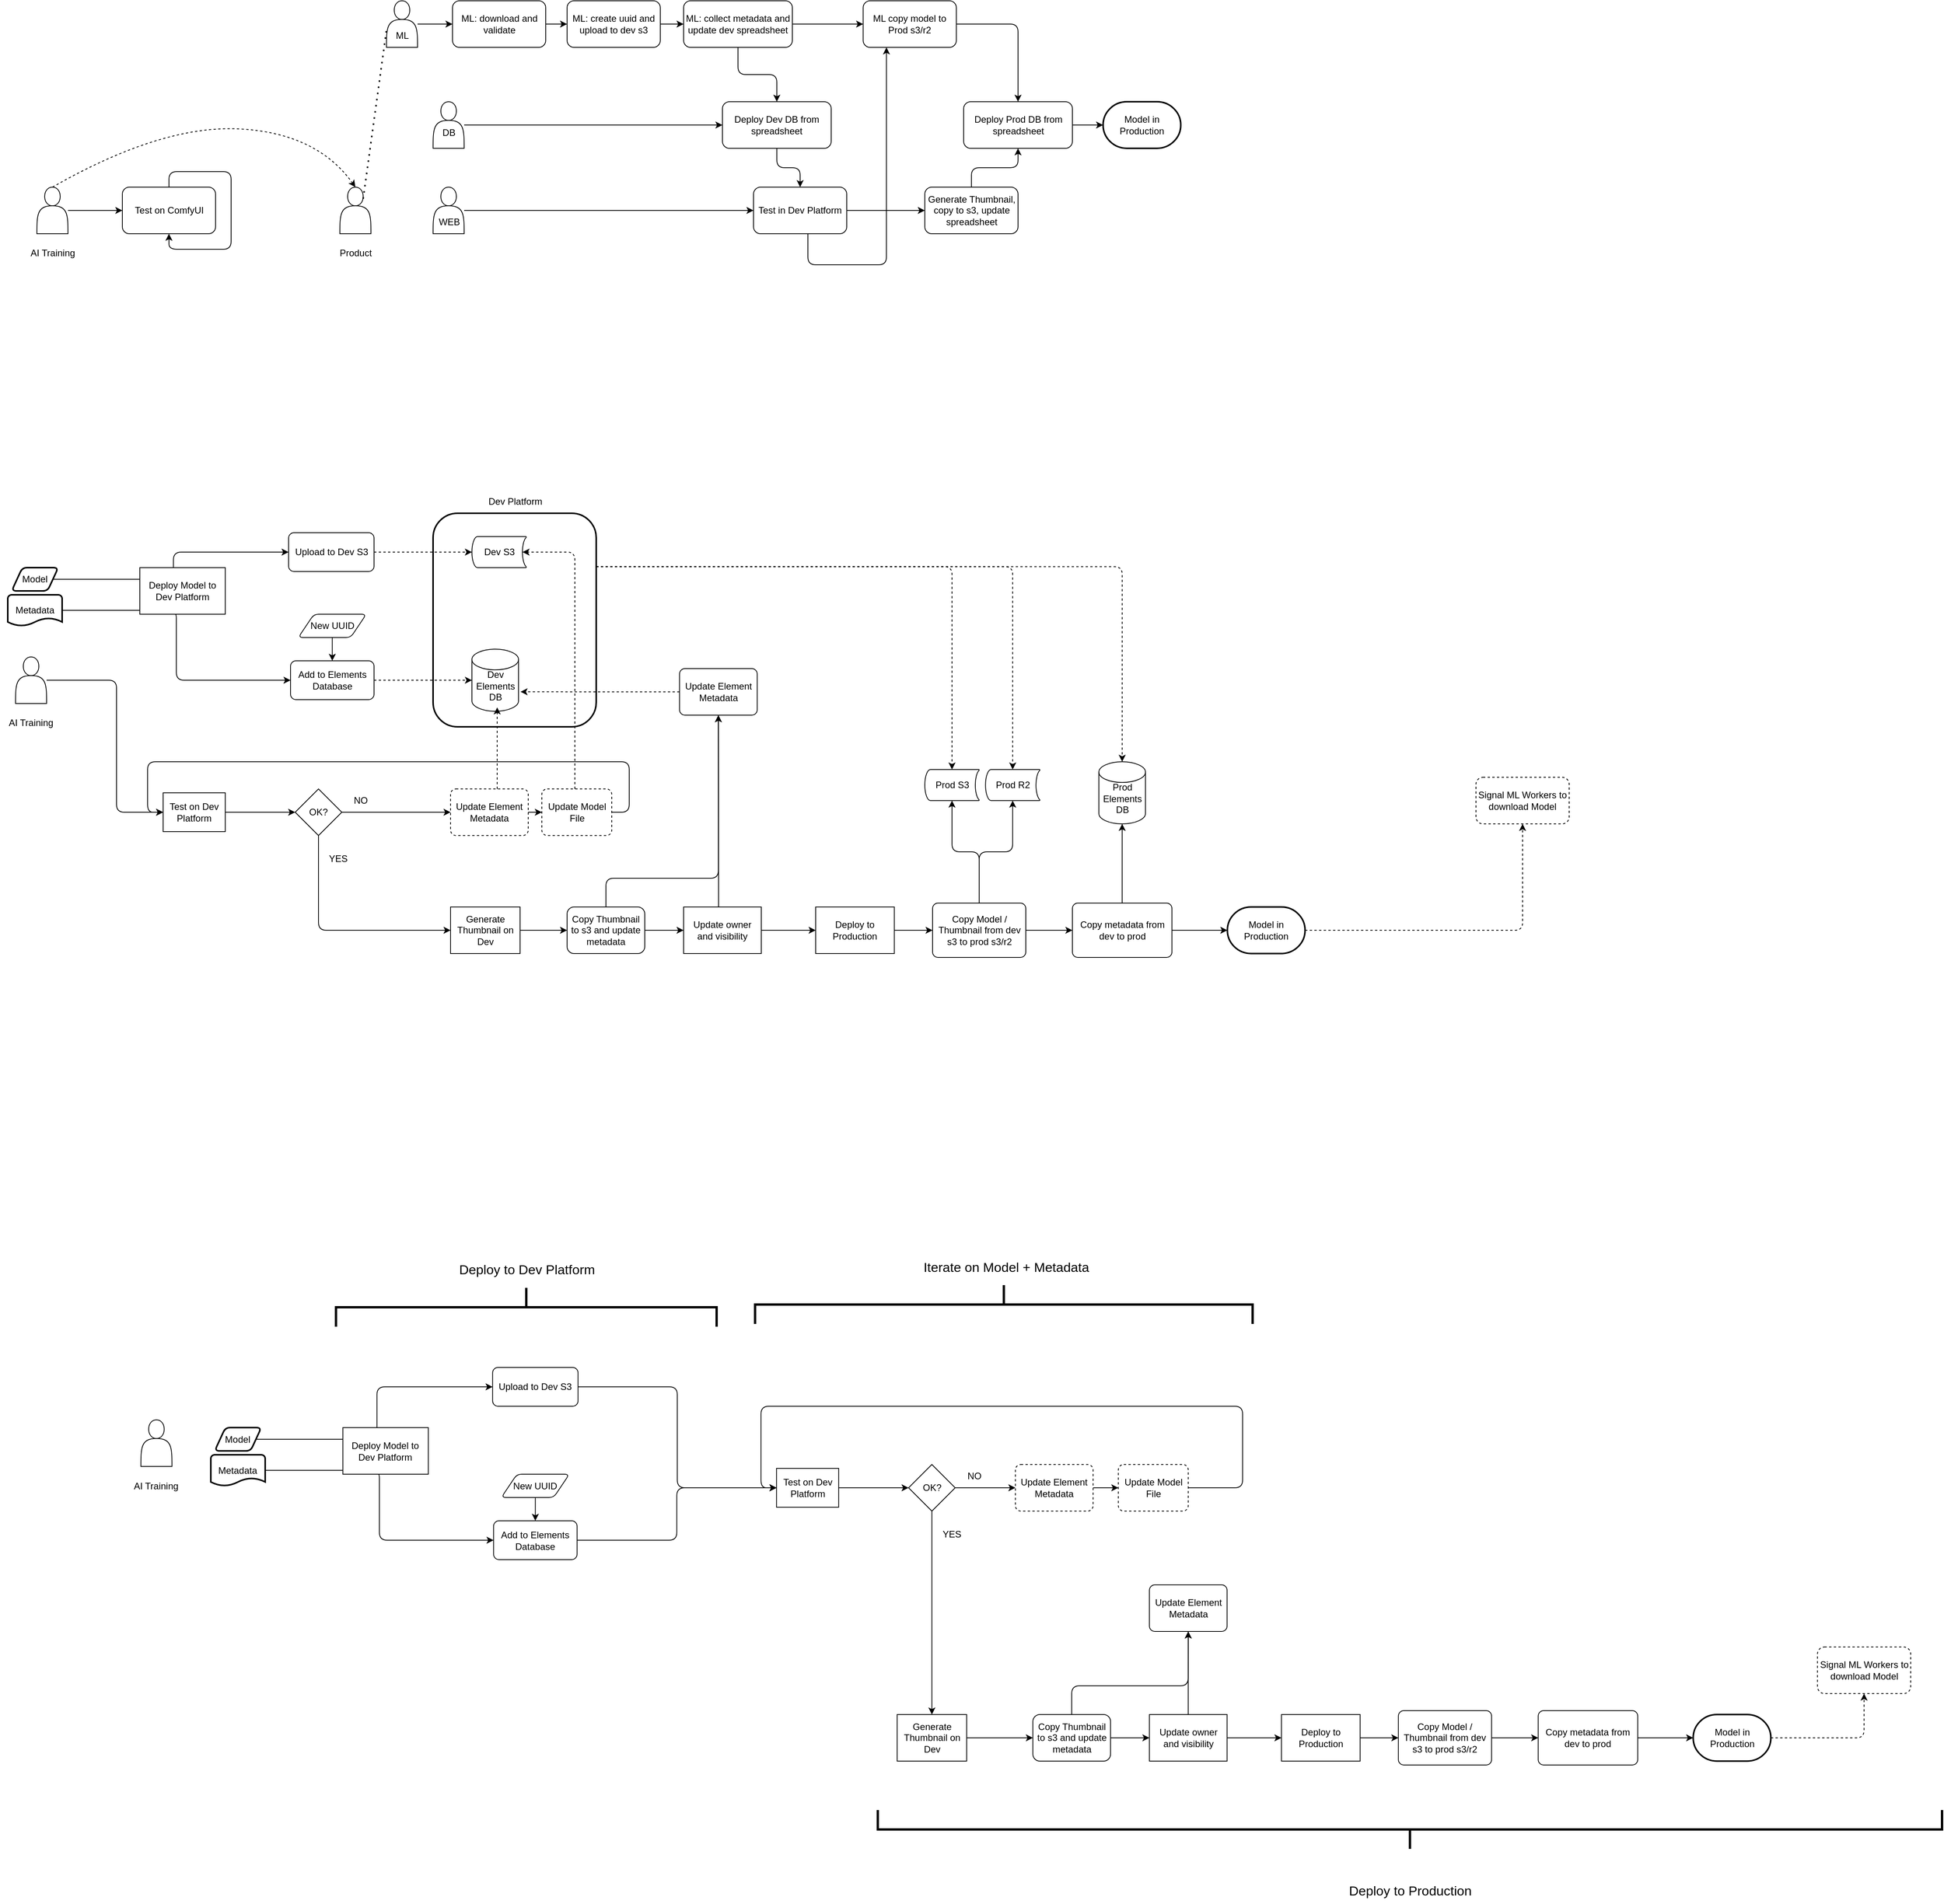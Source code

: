 <mxfile version="21.6.6" type="github">
  <diagram name="Page-1" id="fCquEHRTi7rFjkFJdamn">
    <mxGraphModel dx="2593" dy="1398" grid="1" gridSize="10" guides="1" tooltips="1" connect="1" arrows="1" fold="1" page="1" pageScale="1" pageWidth="3300" pageHeight="4681" math="0" shadow="0">
      <root>
        <mxCell id="0" />
        <mxCell id="1" parent="0" />
        <mxCell id="tbLJHxu7H_uGALW-EGp5-21" style="edgeStyle=orthogonalEdgeStyle;rounded=1;orthogonalLoop=1;jettySize=auto;html=1;entryX=0;entryY=0.5;entryDx=0;entryDy=0;" edge="1" parent="1" source="tbLJHxu7H_uGALW-EGp5-1" target="tbLJHxu7H_uGALW-EGp5-2">
          <mxGeometry relative="1" as="geometry" />
        </mxCell>
        <mxCell id="tbLJHxu7H_uGALW-EGp5-1" value="" style="shape=actor;whiteSpace=wrap;html=1;rounded=1;" vertex="1" parent="1">
          <mxGeometry x="347.5" y="420" width="40" height="60" as="geometry" />
        </mxCell>
        <mxCell id="tbLJHxu7H_uGALW-EGp5-2" value="Test on ComfyUI" style="rounded=1;whiteSpace=wrap;html=1;" vertex="1" parent="1">
          <mxGeometry x="457.5" y="420" width="120" height="60" as="geometry" />
        </mxCell>
        <mxCell id="tbLJHxu7H_uGALW-EGp5-45" style="edgeStyle=orthogonalEdgeStyle;rounded=1;orthogonalLoop=1;jettySize=auto;html=1;" edge="1" parent="1" source="tbLJHxu7H_uGALW-EGp5-4" target="tbLJHxu7H_uGALW-EGp5-5">
          <mxGeometry relative="1" as="geometry" />
        </mxCell>
        <mxCell id="tbLJHxu7H_uGALW-EGp5-4" value="&lt;p style=&quot;line-height: 140%;&quot;&gt;&lt;br&gt;&lt;/p&gt;" style="shape=actor;whiteSpace=wrap;html=1;rounded=1;" vertex="1" parent="1">
          <mxGeometry x="797.5" y="180" width="40" height="60" as="geometry" />
        </mxCell>
        <mxCell id="tbLJHxu7H_uGALW-EGp5-40" style="edgeStyle=orthogonalEdgeStyle;rounded=1;orthogonalLoop=1;jettySize=auto;html=1;entryX=0;entryY=0.5;entryDx=0;entryDy=0;" edge="1" parent="1" source="tbLJHxu7H_uGALW-EGp5-5" target="tbLJHxu7H_uGALW-EGp5-9">
          <mxGeometry relative="1" as="geometry" />
        </mxCell>
        <mxCell id="tbLJHxu7H_uGALW-EGp5-5" value="ML: download and validate" style="rounded=1;whiteSpace=wrap;html=1;" vertex="1" parent="1">
          <mxGeometry x="882.5" y="180" width="120" height="60" as="geometry" />
        </mxCell>
        <mxCell id="tbLJHxu7H_uGALW-EGp5-207" style="edgeStyle=orthogonalEdgeStyle;rounded=1;orthogonalLoop=1;jettySize=auto;html=1;entryX=0;entryY=0.5;entryDx=0;entryDy=0;" edge="1" parent="1" source="tbLJHxu7H_uGALW-EGp5-7" target="tbLJHxu7H_uGALW-EGp5-206">
          <mxGeometry relative="1" as="geometry" />
        </mxCell>
        <mxCell id="tbLJHxu7H_uGALW-EGp5-208" style="edgeStyle=orthogonalEdgeStyle;rounded=1;orthogonalLoop=1;jettySize=auto;html=1;entryX=0.5;entryY=0;entryDx=0;entryDy=0;" edge="1" parent="1" source="tbLJHxu7H_uGALW-EGp5-7" target="tbLJHxu7H_uGALW-EGp5-200">
          <mxGeometry relative="1" as="geometry" />
        </mxCell>
        <mxCell id="tbLJHxu7H_uGALW-EGp5-7" value="ML: collect metadata and update dev spreadsheet" style="rounded=1;whiteSpace=wrap;html=1;" vertex="1" parent="1">
          <mxGeometry x="1180" y="180" width="140" height="60" as="geometry" />
        </mxCell>
        <mxCell id="tbLJHxu7H_uGALW-EGp5-46" style="edgeStyle=orthogonalEdgeStyle;rounded=1;orthogonalLoop=1;jettySize=auto;html=1;entryX=0;entryY=0.5;entryDx=0;entryDy=0;" edge="1" parent="1" source="tbLJHxu7H_uGALW-EGp5-8" target="tbLJHxu7H_uGALW-EGp5-10">
          <mxGeometry relative="1" as="geometry" />
        </mxCell>
        <mxCell id="tbLJHxu7H_uGALW-EGp5-8" value="" style="shape=actor;whiteSpace=wrap;html=1;rounded=1;" vertex="1" parent="1">
          <mxGeometry x="857.5" y="420" width="40" height="60" as="geometry" />
        </mxCell>
        <mxCell id="tbLJHxu7H_uGALW-EGp5-213" style="edgeStyle=orthogonalEdgeStyle;rounded=1;orthogonalLoop=1;jettySize=auto;html=1;entryX=0;entryY=0.5;entryDx=0;entryDy=0;" edge="1" parent="1" source="tbLJHxu7H_uGALW-EGp5-9" target="tbLJHxu7H_uGALW-EGp5-7">
          <mxGeometry relative="1" as="geometry" />
        </mxCell>
        <mxCell id="tbLJHxu7H_uGALW-EGp5-9" value="ML: create uuid and upload to dev s3" style="rounded=1;whiteSpace=wrap;html=1;" vertex="1" parent="1">
          <mxGeometry x="1030" y="180" width="120" height="60" as="geometry" />
        </mxCell>
        <mxCell id="tbLJHxu7H_uGALW-EGp5-204" style="edgeStyle=orthogonalEdgeStyle;rounded=1;orthogonalLoop=1;jettySize=auto;html=1;entryX=0;entryY=0.5;entryDx=0;entryDy=0;" edge="1" parent="1" source="tbLJHxu7H_uGALW-EGp5-10" target="tbLJHxu7H_uGALW-EGp5-203">
          <mxGeometry relative="1" as="geometry" />
        </mxCell>
        <mxCell id="tbLJHxu7H_uGALW-EGp5-211" style="edgeStyle=orthogonalEdgeStyle;rounded=1;orthogonalLoop=1;jettySize=auto;html=1;entryX=0.25;entryY=1;entryDx=0;entryDy=0;" edge="1" parent="1" source="tbLJHxu7H_uGALW-EGp5-10" target="tbLJHxu7H_uGALW-EGp5-206">
          <mxGeometry relative="1" as="geometry">
            <Array as="points">
              <mxPoint x="1340" y="520" />
              <mxPoint x="1441" y="520" />
            </Array>
          </mxGeometry>
        </mxCell>
        <mxCell id="tbLJHxu7H_uGALW-EGp5-10" value="Test in Dev Platform" style="rounded=1;whiteSpace=wrap;html=1;" vertex="1" parent="1">
          <mxGeometry x="1270" y="420" width="120" height="60" as="geometry" />
        </mxCell>
        <mxCell id="tbLJHxu7H_uGALW-EGp5-15" value="Dev S3" style="strokeWidth=1;html=1;shape=mxgraph.flowchart.stored_data;whiteSpace=wrap;rounded=1;" vertex="1" parent="1">
          <mxGeometry x="907.5" y="870" width="70" height="40" as="geometry" />
        </mxCell>
        <mxCell id="tbLJHxu7H_uGALW-EGp5-17" value="&lt;br&gt;Dev Elements DB" style="strokeWidth=1;html=1;shape=mxgraph.flowchart.database;whiteSpace=wrap;rounded=1;" vertex="1" parent="1">
          <mxGeometry x="907.5" y="1015" width="60" height="80" as="geometry" />
        </mxCell>
        <mxCell id="tbLJHxu7H_uGALW-EGp5-23" style="edgeStyle=orthogonalEdgeStyle;rounded=1;orthogonalLoop=1;jettySize=auto;html=1;entryX=0.5;entryY=1;entryDx=0;entryDy=0;" edge="1" parent="1" source="tbLJHxu7H_uGALW-EGp5-2" target="tbLJHxu7H_uGALW-EGp5-2">
          <mxGeometry relative="1" as="geometry" />
        </mxCell>
        <mxCell id="tbLJHxu7H_uGALW-EGp5-24" value="" style="shape=actor;whiteSpace=wrap;html=1;rounded=1;" vertex="1" parent="1">
          <mxGeometry x="737.5" y="420" width="40" height="60" as="geometry" />
        </mxCell>
        <mxCell id="tbLJHxu7H_uGALW-EGp5-25" value="" style="curved=1;endArrow=classic;html=1;rounded=1;exitX=0.5;exitY=0;exitDx=0;exitDy=0;entryX=0.5;entryY=0;entryDx=0;entryDy=0;dashed=1;" edge="1" parent="1" source="tbLJHxu7H_uGALW-EGp5-1" target="tbLJHxu7H_uGALW-EGp5-24">
          <mxGeometry width="50" height="50" relative="1" as="geometry">
            <mxPoint x="1137.5" y="500" as="sourcePoint" />
            <mxPoint x="1187.5" y="450" as="targetPoint" />
            <Array as="points">
              <mxPoint x="507.5" y="340" />
              <mxPoint x="707.5" y="350" />
            </Array>
          </mxGeometry>
        </mxCell>
        <mxCell id="tbLJHxu7H_uGALW-EGp5-26" value="AI Training" style="text;html=1;strokeColor=none;fillColor=none;align=center;verticalAlign=middle;whiteSpace=wrap;rounded=1;" vertex="1" parent="1">
          <mxGeometry x="327.5" y="490" width="80" height="30" as="geometry" />
        </mxCell>
        <mxCell id="tbLJHxu7H_uGALW-EGp5-27" value="Product" style="text;html=1;strokeColor=none;fillColor=none;align=center;verticalAlign=middle;whiteSpace=wrap;rounded=1;" vertex="1" parent="1">
          <mxGeometry x="717.5" y="490" width="80" height="30" as="geometry" />
        </mxCell>
        <mxCell id="tbLJHxu7H_uGALW-EGp5-31" value="" style="endArrow=none;dashed=1;html=1;dashPattern=1 3;strokeWidth=2;rounded=1;exitX=0.75;exitY=0.25;exitDx=0;exitDy=0;exitPerimeter=0;entryX=0.008;entryY=0.592;entryDx=0;entryDy=0;entryPerimeter=0;" edge="1" parent="1" source="tbLJHxu7H_uGALW-EGp5-24" target="tbLJHxu7H_uGALW-EGp5-4">
          <mxGeometry width="50" height="50" relative="1" as="geometry">
            <mxPoint x="1027.5" y="470" as="sourcePoint" />
            <mxPoint x="1077.5" y="420" as="targetPoint" />
          </mxGeometry>
        </mxCell>
        <mxCell id="tbLJHxu7H_uGALW-EGp5-34" value="ML" style="text;html=1;strokeColor=none;fillColor=none;align=center;verticalAlign=middle;whiteSpace=wrap;rounded=1;" vertex="1" parent="1">
          <mxGeometry x="777.5" y="210" width="80" height="30" as="geometry" />
        </mxCell>
        <mxCell id="tbLJHxu7H_uGALW-EGp5-52" value="Model in Production" style="strokeWidth=2;html=1;shape=mxgraph.flowchart.terminator;whiteSpace=wrap;rounded=1;" vertex="1" parent="1">
          <mxGeometry x="1720" y="310" width="100" height="60" as="geometry" />
        </mxCell>
        <mxCell id="tbLJHxu7H_uGALW-EGp5-80" style="edgeStyle=orthogonalEdgeStyle;rounded=1;orthogonalLoop=1;jettySize=auto;html=1;entryX=0;entryY=0.5;entryDx=0;entryDy=0;" edge="1" parent="1" source="tbLJHxu7H_uGALW-EGp5-54" target="tbLJHxu7H_uGALW-EGp5-79">
          <mxGeometry relative="1" as="geometry">
            <Array as="points">
              <mxPoint x="450" y="1055" />
              <mxPoint x="450" y="1225" />
            </Array>
          </mxGeometry>
        </mxCell>
        <mxCell id="tbLJHxu7H_uGALW-EGp5-54" value="" style="shape=actor;whiteSpace=wrap;html=1;rounded=1;" vertex="1" parent="1">
          <mxGeometry x="320" y="1025" width="40" height="60" as="geometry" />
        </mxCell>
        <mxCell id="tbLJHxu7H_uGALW-EGp5-55" value="AI Training" style="text;html=1;strokeColor=none;fillColor=none;align=center;verticalAlign=middle;whiteSpace=wrap;rounded=1;" vertex="1" parent="1">
          <mxGeometry x="300" y="1095" width="80" height="30" as="geometry" />
        </mxCell>
        <mxCell id="tbLJHxu7H_uGALW-EGp5-128" style="edgeStyle=orthogonalEdgeStyle;rounded=1;orthogonalLoop=1;jettySize=auto;html=1;entryX=0;entryY=0.5;entryDx=0;entryDy=0;" edge="1" parent="1" source="tbLJHxu7H_uGALW-EGp5-56" target="tbLJHxu7H_uGALW-EGp5-63">
          <mxGeometry relative="1" as="geometry" />
        </mxCell>
        <mxCell id="tbLJHxu7H_uGALW-EGp5-56" value="Model" style="shape=parallelogram;html=1;strokeWidth=2;perimeter=parallelogramPerimeter;whiteSpace=wrap;rounded=1;arcSize=12;size=0.23;" vertex="1" parent="1">
          <mxGeometry x="315" y="910" width="60" height="30" as="geometry" />
        </mxCell>
        <mxCell id="tbLJHxu7H_uGALW-EGp5-129" style="edgeStyle=orthogonalEdgeStyle;rounded=1;orthogonalLoop=1;jettySize=auto;html=1;entryX=0;entryY=0.5;entryDx=0;entryDy=0;" edge="1" parent="1" source="tbLJHxu7H_uGALW-EGp5-61" target="tbLJHxu7H_uGALW-EGp5-64">
          <mxGeometry relative="1" as="geometry" />
        </mxCell>
        <mxCell id="tbLJHxu7H_uGALW-EGp5-61" value="Metadata" style="strokeWidth=2;html=1;shape=mxgraph.flowchart.document2;whiteSpace=wrap;size=0.25;rounded=1;" vertex="1" parent="1">
          <mxGeometry x="310" y="945" width="70" height="40" as="geometry" />
        </mxCell>
        <mxCell id="tbLJHxu7H_uGALW-EGp5-95" style="edgeStyle=orthogonalEdgeStyle;rounded=1;orthogonalLoop=1;jettySize=auto;html=1;entryX=0;entryY=0.5;entryDx=0;entryDy=0;entryPerimeter=0;dashed=1;strokeWidth=1;" edge="1" parent="1" source="tbLJHxu7H_uGALW-EGp5-63" target="tbLJHxu7H_uGALW-EGp5-15">
          <mxGeometry relative="1" as="geometry">
            <Array as="points">
              <mxPoint x="780" y="890" />
              <mxPoint x="780" y="890" />
            </Array>
          </mxGeometry>
        </mxCell>
        <mxCell id="tbLJHxu7H_uGALW-EGp5-63" value="Upload to Dev S3" style="rounded=1;whiteSpace=wrap;html=1;absoluteArcSize=1;arcSize=14;strokeWidth=1;" vertex="1" parent="1">
          <mxGeometry x="671.5" y="865" width="110" height="50" as="geometry" />
        </mxCell>
        <mxCell id="tbLJHxu7H_uGALW-EGp5-85" style="edgeStyle=orthogonalEdgeStyle;rounded=1;orthogonalLoop=1;jettySize=auto;html=1;entryX=0;entryY=0.5;entryDx=0;entryDy=0;entryPerimeter=0;dashed=1;strokeWidth=1;" edge="1" parent="1" source="tbLJHxu7H_uGALW-EGp5-64" target="tbLJHxu7H_uGALW-EGp5-17">
          <mxGeometry relative="1" as="geometry" />
        </mxCell>
        <mxCell id="tbLJHxu7H_uGALW-EGp5-64" value="Add to Elements Database" style="rounded=1;whiteSpace=wrap;html=1;absoluteArcSize=1;arcSize=14;strokeWidth=1;" vertex="1" parent="1">
          <mxGeometry x="674" y="1030" width="107.5" height="50" as="geometry" />
        </mxCell>
        <mxCell id="tbLJHxu7H_uGALW-EGp5-77" style="edgeStyle=orthogonalEdgeStyle;rounded=1;orthogonalLoop=1;jettySize=auto;html=1;entryX=0.5;entryY=0;entryDx=0;entryDy=0;strokeWidth=1;" edge="1" parent="1" source="tbLJHxu7H_uGALW-EGp5-73" target="tbLJHxu7H_uGALW-EGp5-64">
          <mxGeometry relative="1" as="geometry" />
        </mxCell>
        <mxCell id="tbLJHxu7H_uGALW-EGp5-73" value="New UUID" style="shape=parallelogram;html=1;strokeWidth=1;perimeter=parallelogramPerimeter;whiteSpace=wrap;rounded=1;arcSize=12;size=0.23;" vertex="1" parent="1">
          <mxGeometry x="684" y="970" width="87.5" height="30" as="geometry" />
        </mxCell>
        <mxCell id="tbLJHxu7H_uGALW-EGp5-99" style="edgeStyle=orthogonalEdgeStyle;rounded=1;orthogonalLoop=1;jettySize=auto;html=1;entryX=0;entryY=0.5;entryDx=0;entryDy=0;entryPerimeter=0;strokeWidth=1;" edge="1" parent="1" source="tbLJHxu7H_uGALW-EGp5-79" target="tbLJHxu7H_uGALW-EGp5-86">
          <mxGeometry relative="1" as="geometry" />
        </mxCell>
        <mxCell id="tbLJHxu7H_uGALW-EGp5-79" value="Test on Dev Platform" style="rounded=1;whiteSpace=wrap;html=1;absoluteArcSize=1;arcSize=0;strokeWidth=1;" vertex="1" parent="1">
          <mxGeometry x="510" y="1200" width="80" height="50" as="geometry" />
        </mxCell>
        <mxCell id="tbLJHxu7H_uGALW-EGp5-96" style="edgeStyle=orthogonalEdgeStyle;rounded=1;orthogonalLoop=1;jettySize=auto;html=1;entryX=0;entryY=0.5;entryDx=0;entryDy=0;strokeWidth=1;" edge="1" parent="1" source="tbLJHxu7H_uGALW-EGp5-86" target="tbLJHxu7H_uGALW-EGp5-92">
          <mxGeometry relative="1" as="geometry" />
        </mxCell>
        <mxCell id="tbLJHxu7H_uGALW-EGp5-161" style="edgeStyle=orthogonalEdgeStyle;rounded=1;orthogonalLoop=1;jettySize=auto;html=1;entryX=0;entryY=0.5;entryDx=0;entryDy=0;" edge="1" parent="1" source="tbLJHxu7H_uGALW-EGp5-86" target="tbLJHxu7H_uGALW-EGp5-103">
          <mxGeometry relative="1" as="geometry">
            <Array as="points">
              <mxPoint x="710" y="1377" />
            </Array>
          </mxGeometry>
        </mxCell>
        <mxCell id="tbLJHxu7H_uGALW-EGp5-86" value="OK?" style="strokeWidth=1;html=1;shape=mxgraph.flowchart.decision;whiteSpace=wrap;rounded=1;" vertex="1" parent="1">
          <mxGeometry x="680" y="1195" width="60" height="60" as="geometry" />
        </mxCell>
        <mxCell id="tbLJHxu7H_uGALW-EGp5-110" style="edgeStyle=orthogonalEdgeStyle;rounded=1;orthogonalLoop=1;jettySize=auto;html=1;entryX=0;entryY=0.5;entryDx=0;entryDy=0;strokeWidth=1;" edge="1" parent="1" source="tbLJHxu7H_uGALW-EGp5-92" target="tbLJHxu7H_uGALW-EGp5-107">
          <mxGeometry relative="1" as="geometry" />
        </mxCell>
        <mxCell id="tbLJHxu7H_uGALW-EGp5-131" style="edgeStyle=orthogonalEdgeStyle;rounded=1;orthogonalLoop=1;jettySize=auto;html=1;entryX=0.393;entryY=0.909;entryDx=0;entryDy=0;entryPerimeter=0;dashed=1;strokeWidth=1;" edge="1" parent="1" source="tbLJHxu7H_uGALW-EGp5-92" target="tbLJHxu7H_uGALW-EGp5-124">
          <mxGeometry relative="1" as="geometry">
            <Array as="points">
              <mxPoint x="940" y="1170" />
              <mxPoint x="940" y="1170" />
            </Array>
          </mxGeometry>
        </mxCell>
        <mxCell id="tbLJHxu7H_uGALW-EGp5-92" value="Update Element Metadata" style="rounded=1;whiteSpace=wrap;html=1;absoluteArcSize=1;arcSize=14;strokeWidth=1;dashed=1;" vertex="1" parent="1">
          <mxGeometry x="880" y="1195" width="100" height="60" as="geometry" />
        </mxCell>
        <mxCell id="tbLJHxu7H_uGALW-EGp5-100" value="NO" style="text;html=1;align=center;verticalAlign=middle;resizable=0;points=[];autosize=1;strokeColor=none;fillColor=none;strokeWidth=1;" vertex="1" parent="1">
          <mxGeometry x="744.25" y="1195" width="40" height="30" as="geometry" />
        </mxCell>
        <mxCell id="tbLJHxu7H_uGALW-EGp5-102" value="YES" style="text;html=1;align=center;verticalAlign=middle;resizable=0;points=[];autosize=1;strokeColor=none;fillColor=none;strokeWidth=1;" vertex="1" parent="1">
          <mxGeometry x="710" y="1270" width="50" height="30" as="geometry" />
        </mxCell>
        <mxCell id="tbLJHxu7H_uGALW-EGp5-160" style="edgeStyle=orthogonalEdgeStyle;rounded=1;orthogonalLoop=1;jettySize=auto;html=1;entryX=0;entryY=0.5;entryDx=0;entryDy=0;" edge="1" parent="1" source="tbLJHxu7H_uGALW-EGp5-103" target="tbLJHxu7H_uGALW-EGp5-159">
          <mxGeometry relative="1" as="geometry" />
        </mxCell>
        <mxCell id="tbLJHxu7H_uGALW-EGp5-103" value="Generate Thumbnail on Dev" style="rounded=1;whiteSpace=wrap;html=1;absoluteArcSize=1;arcSize=0;strokeWidth=1;" vertex="1" parent="1">
          <mxGeometry x="880" y="1347" width="89.5" height="60" as="geometry" />
        </mxCell>
        <mxCell id="tbLJHxu7H_uGALW-EGp5-109" style="edgeStyle=orthogonalEdgeStyle;rounded=1;orthogonalLoop=1;jettySize=auto;html=1;entryX=0.93;entryY=0.5;entryDx=0;entryDy=0;entryPerimeter=0;dashed=1;strokeWidth=1;" edge="1" parent="1" source="tbLJHxu7H_uGALW-EGp5-107" target="tbLJHxu7H_uGALW-EGp5-15">
          <mxGeometry relative="1" as="geometry">
            <Array as="points">
              <mxPoint x="1040" y="890" />
            </Array>
          </mxGeometry>
        </mxCell>
        <mxCell id="tbLJHxu7H_uGALW-EGp5-158" style="edgeStyle=orthogonalEdgeStyle;rounded=1;orthogonalLoop=1;jettySize=auto;html=1;entryX=0;entryY=0.5;entryDx=0;entryDy=0;" edge="1" parent="1" source="tbLJHxu7H_uGALW-EGp5-107" target="tbLJHxu7H_uGALW-EGp5-79">
          <mxGeometry relative="1" as="geometry">
            <Array as="points">
              <mxPoint x="1110" y="1225" />
              <mxPoint x="1110" y="1160" />
              <mxPoint x="490" y="1160" />
              <mxPoint x="490" y="1225" />
            </Array>
          </mxGeometry>
        </mxCell>
        <mxCell id="tbLJHxu7H_uGALW-EGp5-107" value="Update Model File" style="rounded=1;whiteSpace=wrap;html=1;absoluteArcSize=1;arcSize=14;strokeWidth=1;dashed=1;" vertex="1" parent="1">
          <mxGeometry x="997.5" y="1195" width="90" height="60" as="geometry" />
        </mxCell>
        <mxCell id="tbLJHxu7H_uGALW-EGp5-140" style="edgeStyle=orthogonalEdgeStyle;rounded=1;orthogonalLoop=1;jettySize=auto;html=1;entryX=0;entryY=0.5;entryDx=0;entryDy=0;" edge="1" parent="1" source="tbLJHxu7H_uGALW-EGp5-111" target="tbLJHxu7H_uGALW-EGp5-119">
          <mxGeometry relative="1" as="geometry" />
        </mxCell>
        <mxCell id="tbLJHxu7H_uGALW-EGp5-111" value="Deploy to Production" style="rounded=1;whiteSpace=wrap;html=1;absoluteArcSize=1;arcSize=0;strokeWidth=1;" vertex="1" parent="1">
          <mxGeometry x="1350" y="1347" width="101.25" height="60" as="geometry" />
        </mxCell>
        <mxCell id="tbLJHxu7H_uGALW-EGp5-116" style="edgeStyle=orthogonalEdgeStyle;rounded=1;orthogonalLoop=1;jettySize=auto;html=1;entryX=0;entryY=0.5;entryDx=0;entryDy=0;strokeWidth=1;" edge="1" parent="1" source="tbLJHxu7H_uGALW-EGp5-112" target="tbLJHxu7H_uGALW-EGp5-111">
          <mxGeometry relative="1" as="geometry" />
        </mxCell>
        <mxCell id="tbLJHxu7H_uGALW-EGp5-136" style="edgeStyle=orthogonalEdgeStyle;rounded=1;orthogonalLoop=1;jettySize=auto;html=1;entryX=0.5;entryY=1;entryDx=0;entryDy=0;strokeWidth=1;" edge="1" parent="1" source="tbLJHxu7H_uGALW-EGp5-112" target="tbLJHxu7H_uGALW-EGp5-132">
          <mxGeometry relative="1" as="geometry">
            <Array as="points">
              <mxPoint x="1225" y="1200" />
              <mxPoint x="1225" y="1200" />
            </Array>
          </mxGeometry>
        </mxCell>
        <mxCell id="tbLJHxu7H_uGALW-EGp5-112" value="Update owner and visibility" style="rounded=1;whiteSpace=wrap;html=1;absoluteArcSize=1;arcSize=0;strokeWidth=1;" vertex="1" parent="1">
          <mxGeometry x="1180" y="1347" width="100" height="60" as="geometry" />
        </mxCell>
        <mxCell id="tbLJHxu7H_uGALW-EGp5-144" style="edgeStyle=orthogonalEdgeStyle;rounded=1;orthogonalLoop=1;jettySize=auto;html=1;entryX=0.5;entryY=1;entryDx=0;entryDy=0;entryPerimeter=0;" edge="1" parent="1" source="tbLJHxu7H_uGALW-EGp5-118" target="tbLJHxu7H_uGALW-EGp5-137">
          <mxGeometry relative="1" as="geometry" />
        </mxCell>
        <mxCell id="tbLJHxu7H_uGALW-EGp5-167" style="edgeStyle=orthogonalEdgeStyle;rounded=1;orthogonalLoop=1;jettySize=auto;html=1;entryX=0;entryY=0.5;entryDx=0;entryDy=0;entryPerimeter=0;" edge="1" parent="1" source="tbLJHxu7H_uGALW-EGp5-118" target="tbLJHxu7H_uGALW-EGp5-166">
          <mxGeometry relative="1" as="geometry" />
        </mxCell>
        <mxCell id="tbLJHxu7H_uGALW-EGp5-118" value="Copy metadata from dev to prod" style="rounded=1;whiteSpace=wrap;html=1;absoluteArcSize=1;arcSize=14;strokeWidth=1;" vertex="1" parent="1">
          <mxGeometry x="1680.5" y="1342" width="128.13" height="70" as="geometry" />
        </mxCell>
        <mxCell id="tbLJHxu7H_uGALW-EGp5-141" style="edgeStyle=orthogonalEdgeStyle;rounded=1;orthogonalLoop=1;jettySize=auto;html=1;entryX=0;entryY=0.5;entryDx=0;entryDy=0;" edge="1" parent="1" source="tbLJHxu7H_uGALW-EGp5-119" target="tbLJHxu7H_uGALW-EGp5-118">
          <mxGeometry relative="1" as="geometry" />
        </mxCell>
        <mxCell id="tbLJHxu7H_uGALW-EGp5-142" style="edgeStyle=orthogonalEdgeStyle;rounded=1;orthogonalLoop=1;jettySize=auto;html=1;" edge="1" parent="1" source="tbLJHxu7H_uGALW-EGp5-119" target="tbLJHxu7H_uGALW-EGp5-138">
          <mxGeometry relative="1" as="geometry" />
        </mxCell>
        <mxCell id="tbLJHxu7H_uGALW-EGp5-143" style="edgeStyle=orthogonalEdgeStyle;rounded=1;orthogonalLoop=1;jettySize=auto;html=1;entryX=0.5;entryY=1;entryDx=0;entryDy=0;entryPerimeter=0;" edge="1" parent="1" source="tbLJHxu7H_uGALW-EGp5-119" target="tbLJHxu7H_uGALW-EGp5-139">
          <mxGeometry relative="1" as="geometry" />
        </mxCell>
        <mxCell id="tbLJHxu7H_uGALW-EGp5-119" value="Copy Model / Thumbnail from dev s3 to prod s3/r2" style="rounded=1;whiteSpace=wrap;html=1;absoluteArcSize=1;arcSize=14;strokeWidth=1;" vertex="1" parent="1">
          <mxGeometry x="1500.5" y="1342" width="120" height="70" as="geometry" />
        </mxCell>
        <mxCell id="tbLJHxu7H_uGALW-EGp5-147" style="edgeStyle=orthogonalEdgeStyle;rounded=1;orthogonalLoop=1;jettySize=auto;html=1;exitX=1;exitY=0.25;exitDx=0;exitDy=0;entryX=0.5;entryY=0;entryDx=0;entryDy=0;entryPerimeter=0;dashed=1;" edge="1" parent="1" source="tbLJHxu7H_uGALW-EGp5-124" target="tbLJHxu7H_uGALW-EGp5-138">
          <mxGeometry relative="1" as="geometry" />
        </mxCell>
        <mxCell id="tbLJHxu7H_uGALW-EGp5-149" style="edgeStyle=orthogonalEdgeStyle;rounded=1;orthogonalLoop=1;jettySize=auto;html=1;exitX=1;exitY=0.25;exitDx=0;exitDy=0;entryX=0.5;entryY=0;entryDx=0;entryDy=0;entryPerimeter=0;dashed=1;" edge="1" parent="1" source="tbLJHxu7H_uGALW-EGp5-124" target="tbLJHxu7H_uGALW-EGp5-139">
          <mxGeometry relative="1" as="geometry" />
        </mxCell>
        <mxCell id="tbLJHxu7H_uGALW-EGp5-150" style="edgeStyle=orthogonalEdgeStyle;rounded=1;orthogonalLoop=1;jettySize=auto;html=1;exitX=1;exitY=0.25;exitDx=0;exitDy=0;entryX=0.5;entryY=0;entryDx=0;entryDy=0;entryPerimeter=0;dashed=1;" edge="1" parent="1" source="tbLJHxu7H_uGALW-EGp5-124" target="tbLJHxu7H_uGALW-EGp5-137">
          <mxGeometry relative="1" as="geometry" />
        </mxCell>
        <mxCell id="tbLJHxu7H_uGALW-EGp5-124" value="" style="rounded=1;whiteSpace=wrap;html=1;fillColor=none;strokeWidth=2;deletable=1;" vertex="1" parent="1">
          <mxGeometry x="857.5" y="840" width="210" height="275" as="geometry" />
        </mxCell>
        <mxCell id="tbLJHxu7H_uGALW-EGp5-126" value="Dev Platform" style="text;html=1;align=center;verticalAlign=middle;resizable=0;points=[];autosize=1;strokeColor=none;fillColor=none;strokeWidth=1;" vertex="1" parent="1">
          <mxGeometry x="917.5" y="810" width="90" height="30" as="geometry" />
        </mxCell>
        <mxCell id="tbLJHxu7H_uGALW-EGp5-127" value="Deploy Model to Dev Platform" style="rounded=1;whiteSpace=wrap;html=1;arcSize=0;strokeWidth=1;" vertex="1" parent="1">
          <mxGeometry x="480" y="910" width="110" height="60" as="geometry" />
        </mxCell>
        <mxCell id="tbLJHxu7H_uGALW-EGp5-135" style="edgeStyle=orthogonalEdgeStyle;rounded=1;orthogonalLoop=1;jettySize=auto;html=1;entryX=0.536;entryY=0.836;entryDx=0;entryDy=0;entryPerimeter=0;dashed=1;strokeWidth=1;" edge="1" parent="1" source="tbLJHxu7H_uGALW-EGp5-132" target="tbLJHxu7H_uGALW-EGp5-124">
          <mxGeometry relative="1" as="geometry" />
        </mxCell>
        <mxCell id="tbLJHxu7H_uGALW-EGp5-132" value="Update Element Metadata" style="rounded=1;whiteSpace=wrap;html=1;absoluteArcSize=1;arcSize=14;strokeWidth=1;" vertex="1" parent="1">
          <mxGeometry x="1174.75" y="1040" width="100" height="60" as="geometry" />
        </mxCell>
        <mxCell id="tbLJHxu7H_uGALW-EGp5-137" value="&lt;br&gt;Prod Elements DB" style="strokeWidth=1;html=1;shape=mxgraph.flowchart.database;whiteSpace=wrap;rounded=1;" vertex="1" parent="1">
          <mxGeometry x="1714.57" y="1160" width="60" height="80" as="geometry" />
        </mxCell>
        <mxCell id="tbLJHxu7H_uGALW-EGp5-138" value="Prod S3" style="strokeWidth=1;html=1;shape=mxgraph.flowchart.stored_data;whiteSpace=wrap;rounded=1;" vertex="1" parent="1">
          <mxGeometry x="1490.5" y="1170" width="70" height="40" as="geometry" />
        </mxCell>
        <mxCell id="tbLJHxu7H_uGALW-EGp5-139" value="Prod R2" style="strokeWidth=1;html=1;shape=mxgraph.flowchart.stored_data;whiteSpace=wrap;rounded=1;" vertex="1" parent="1">
          <mxGeometry x="1568.63" y="1170" width="70" height="40" as="geometry" />
        </mxCell>
        <mxCell id="tbLJHxu7H_uGALW-EGp5-163" style="edgeStyle=orthogonalEdgeStyle;rounded=1;orthogonalLoop=1;jettySize=auto;html=1;entryX=0;entryY=0.5;entryDx=0;entryDy=0;" edge="1" parent="1" source="tbLJHxu7H_uGALW-EGp5-159" target="tbLJHxu7H_uGALW-EGp5-112">
          <mxGeometry relative="1" as="geometry" />
        </mxCell>
        <mxCell id="tbLJHxu7H_uGALW-EGp5-164" style="edgeStyle=orthogonalEdgeStyle;rounded=1;orthogonalLoop=1;jettySize=auto;html=1;entryX=0.5;entryY=1;entryDx=0;entryDy=0;" edge="1" parent="1" source="tbLJHxu7H_uGALW-EGp5-159" target="tbLJHxu7H_uGALW-EGp5-132">
          <mxGeometry relative="1" as="geometry">
            <Array as="points">
              <mxPoint x="1080" y="1310" />
              <mxPoint x="1225" y="1310" />
            </Array>
          </mxGeometry>
        </mxCell>
        <mxCell id="tbLJHxu7H_uGALW-EGp5-159" value="Copy Thumbnail to s3 and update metadata" style="rounded=1;whiteSpace=wrap;html=1;" vertex="1" parent="1">
          <mxGeometry x="1030" y="1347" width="100" height="60" as="geometry" />
        </mxCell>
        <mxCell id="tbLJHxu7H_uGALW-EGp5-170" style="edgeStyle=orthogonalEdgeStyle;rounded=1;orthogonalLoop=1;jettySize=auto;html=1;entryX=0.5;entryY=1;entryDx=0;entryDy=0;dashed=1;" edge="1" parent="1" source="tbLJHxu7H_uGALW-EGp5-166" target="tbLJHxu7H_uGALW-EGp5-169">
          <mxGeometry relative="1" as="geometry" />
        </mxCell>
        <mxCell id="tbLJHxu7H_uGALW-EGp5-166" value="Model in Production" style="strokeWidth=2;html=1;shape=mxgraph.flowchart.terminator;whiteSpace=wrap;rounded=1;" vertex="1" parent="1">
          <mxGeometry x="1880" y="1347" width="100" height="60" as="geometry" />
        </mxCell>
        <mxCell id="tbLJHxu7H_uGALW-EGp5-169" value="Signal ML Workers to download Model" style="rounded=1;whiteSpace=wrap;html=1;dashed=1;" vertex="1" parent="1">
          <mxGeometry x="2200" y="1180" width="120" height="60" as="geometry" />
        </mxCell>
        <mxCell id="tbLJHxu7H_uGALW-EGp5-197" style="edgeStyle=orthogonalEdgeStyle;rounded=1;orthogonalLoop=1;jettySize=auto;html=1;entryX=0;entryY=0.5;entryDx=0;entryDy=0;" edge="1" parent="1" source="tbLJHxu7H_uGALW-EGp5-198" target="tbLJHxu7H_uGALW-EGp5-200">
          <mxGeometry relative="1" as="geometry">
            <mxPoint x="987.5" y="360" as="targetPoint" />
          </mxGeometry>
        </mxCell>
        <mxCell id="tbLJHxu7H_uGALW-EGp5-198" value="" style="shape=actor;whiteSpace=wrap;html=1;rounded=1;" vertex="1" parent="1">
          <mxGeometry x="857.5" y="310" width="40" height="60" as="geometry" />
        </mxCell>
        <mxCell id="tbLJHxu7H_uGALW-EGp5-199" value="DB" style="text;html=1;strokeColor=none;fillColor=none;align=center;verticalAlign=middle;whiteSpace=wrap;rounded=1;" vertex="1" parent="1">
          <mxGeometry x="837.5" y="335" width="80" height="30" as="geometry" />
        </mxCell>
        <mxCell id="tbLJHxu7H_uGALW-EGp5-209" style="edgeStyle=orthogonalEdgeStyle;rounded=1;orthogonalLoop=1;jettySize=auto;html=1;entryX=0.5;entryY=0;entryDx=0;entryDy=0;" edge="1" parent="1" source="tbLJHxu7H_uGALW-EGp5-200" target="tbLJHxu7H_uGALW-EGp5-10">
          <mxGeometry relative="1" as="geometry" />
        </mxCell>
        <mxCell id="tbLJHxu7H_uGALW-EGp5-200" value="Deploy Dev DB from spreadsheet" style="rounded=1;whiteSpace=wrap;html=1;" vertex="1" parent="1">
          <mxGeometry x="1230" y="310" width="140" height="60" as="geometry" />
        </mxCell>
        <mxCell id="tbLJHxu7H_uGALW-EGp5-216" style="edgeStyle=orthogonalEdgeStyle;rounded=1;orthogonalLoop=1;jettySize=auto;html=1;entryX=0.5;entryY=1;entryDx=0;entryDy=0;" edge="1" parent="1" source="tbLJHxu7H_uGALW-EGp5-203" target="tbLJHxu7H_uGALW-EGp5-212">
          <mxGeometry relative="1" as="geometry" />
        </mxCell>
        <mxCell id="tbLJHxu7H_uGALW-EGp5-203" value="Generate Thumbnail, copy to s3, update spreadsheet" style="rounded=1;whiteSpace=wrap;html=1;" vertex="1" parent="1">
          <mxGeometry x="1490.5" y="420" width="120" height="60" as="geometry" />
        </mxCell>
        <mxCell id="tbLJHxu7H_uGALW-EGp5-205" value="WEB" style="text;html=1;align=center;verticalAlign=middle;resizable=0;points=[];autosize=1;strokeColor=none;fillColor=none;" vertex="1" parent="1">
          <mxGeometry x="852.5" y="450" width="50" height="30" as="geometry" />
        </mxCell>
        <mxCell id="tbLJHxu7H_uGALW-EGp5-218" style="edgeStyle=orthogonalEdgeStyle;rounded=1;orthogonalLoop=1;jettySize=auto;html=1;entryX=0.5;entryY=0;entryDx=0;entryDy=0;" edge="1" parent="1" source="tbLJHxu7H_uGALW-EGp5-206" target="tbLJHxu7H_uGALW-EGp5-212">
          <mxGeometry relative="1" as="geometry" />
        </mxCell>
        <mxCell id="tbLJHxu7H_uGALW-EGp5-206" value="ML copy model to Prod s3/r2" style="whiteSpace=wrap;html=1;rounded=1;" vertex="1" parent="1">
          <mxGeometry x="1411.13" y="180" width="120" height="60" as="geometry" />
        </mxCell>
        <mxCell id="tbLJHxu7H_uGALW-EGp5-217" style="edgeStyle=orthogonalEdgeStyle;rounded=1;orthogonalLoop=1;jettySize=auto;html=1;entryX=0;entryY=0.5;entryDx=0;entryDy=0;entryPerimeter=0;" edge="1" parent="1" source="tbLJHxu7H_uGALW-EGp5-212" target="tbLJHxu7H_uGALW-EGp5-52">
          <mxGeometry relative="1" as="geometry" />
        </mxCell>
        <mxCell id="tbLJHxu7H_uGALW-EGp5-212" value="Deploy Prod DB from spreadsheet" style="rounded=1;whiteSpace=wrap;html=1;" vertex="1" parent="1">
          <mxGeometry x="1540.5" y="310" width="140" height="60" as="geometry" />
        </mxCell>
        <mxCell id="tbLJHxu7H_uGALW-EGp5-222" value="" style="shape=actor;whiteSpace=wrap;html=1;rounded=1;" vertex="1" parent="1">
          <mxGeometry x="481.37" y="2007.5" width="40" height="60" as="geometry" />
        </mxCell>
        <mxCell id="tbLJHxu7H_uGALW-EGp5-223" value="AI Training" style="text;html=1;strokeColor=none;fillColor=none;align=center;verticalAlign=middle;whiteSpace=wrap;rounded=1;" vertex="1" parent="1">
          <mxGeometry x="461.37" y="2077.5" width="80" height="30" as="geometry" />
        </mxCell>
        <mxCell id="tbLJHxu7H_uGALW-EGp5-224" style="edgeStyle=orthogonalEdgeStyle;rounded=1;orthogonalLoop=1;jettySize=auto;html=1;entryX=0;entryY=0.5;entryDx=0;entryDy=0;" edge="1" parent="1" source="tbLJHxu7H_uGALW-EGp5-225" target="tbLJHxu7H_uGALW-EGp5-229">
          <mxGeometry relative="1" as="geometry" />
        </mxCell>
        <mxCell id="tbLJHxu7H_uGALW-EGp5-225" value="Model" style="shape=parallelogram;html=1;strokeWidth=2;perimeter=parallelogramPerimeter;whiteSpace=wrap;rounded=1;arcSize=12;size=0.23;" vertex="1" parent="1">
          <mxGeometry x="576.37" y="2017.5" width="60" height="30" as="geometry" />
        </mxCell>
        <mxCell id="tbLJHxu7H_uGALW-EGp5-226" style="edgeStyle=orthogonalEdgeStyle;rounded=1;orthogonalLoop=1;jettySize=auto;html=1;entryX=0;entryY=0.5;entryDx=0;entryDy=0;" edge="1" parent="1" source="tbLJHxu7H_uGALW-EGp5-227" target="tbLJHxu7H_uGALW-EGp5-231">
          <mxGeometry relative="1" as="geometry" />
        </mxCell>
        <mxCell id="tbLJHxu7H_uGALW-EGp5-227" value="Metadata" style="strokeWidth=2;html=1;shape=mxgraph.flowchart.document2;whiteSpace=wrap;size=0.25;rounded=1;" vertex="1" parent="1">
          <mxGeometry x="571.37" y="2052.5" width="70" height="40" as="geometry" />
        </mxCell>
        <mxCell id="tbLJHxu7H_uGALW-EGp5-279" style="edgeStyle=orthogonalEdgeStyle;rounded=1;orthogonalLoop=1;jettySize=auto;html=1;entryX=0;entryY=0.5;entryDx=0;entryDy=0;" edge="1" parent="1" source="tbLJHxu7H_uGALW-EGp5-229" target="tbLJHxu7H_uGALW-EGp5-235">
          <mxGeometry relative="1" as="geometry" />
        </mxCell>
        <mxCell id="tbLJHxu7H_uGALW-EGp5-229" value="Upload to Dev S3" style="rounded=1;whiteSpace=wrap;html=1;absoluteArcSize=1;arcSize=14;strokeWidth=1;" vertex="1" parent="1">
          <mxGeometry x="934.12" y="1940" width="110" height="50" as="geometry" />
        </mxCell>
        <mxCell id="tbLJHxu7H_uGALW-EGp5-281" style="edgeStyle=orthogonalEdgeStyle;rounded=1;orthogonalLoop=1;jettySize=auto;html=1;entryX=0;entryY=0.5;entryDx=0;entryDy=0;" edge="1" parent="1" source="tbLJHxu7H_uGALW-EGp5-231" target="tbLJHxu7H_uGALW-EGp5-235">
          <mxGeometry relative="1" as="geometry" />
        </mxCell>
        <mxCell id="tbLJHxu7H_uGALW-EGp5-231" value="Add to Elements Database" style="rounded=1;whiteSpace=wrap;html=1;absoluteArcSize=1;arcSize=14;strokeWidth=1;" vertex="1" parent="1">
          <mxGeometry x="935.37" y="2137.5" width="107.5" height="50" as="geometry" />
        </mxCell>
        <mxCell id="tbLJHxu7H_uGALW-EGp5-232" style="edgeStyle=orthogonalEdgeStyle;rounded=1;orthogonalLoop=1;jettySize=auto;html=1;entryX=0.5;entryY=0;entryDx=0;entryDy=0;strokeWidth=1;" edge="1" parent="1" source="tbLJHxu7H_uGALW-EGp5-233" target="tbLJHxu7H_uGALW-EGp5-231">
          <mxGeometry relative="1" as="geometry" />
        </mxCell>
        <mxCell id="tbLJHxu7H_uGALW-EGp5-233" value="New UUID" style="shape=parallelogram;html=1;strokeWidth=1;perimeter=parallelogramPerimeter;whiteSpace=wrap;rounded=1;arcSize=12;size=0.23;" vertex="1" parent="1">
          <mxGeometry x="945.37" y="2077.5" width="87.5" height="30" as="geometry" />
        </mxCell>
        <mxCell id="tbLJHxu7H_uGALW-EGp5-234" style="edgeStyle=orthogonalEdgeStyle;rounded=1;orthogonalLoop=1;jettySize=auto;html=1;entryX=0;entryY=0.5;entryDx=0;entryDy=0;entryPerimeter=0;strokeWidth=1;" edge="1" parent="1" source="tbLJHxu7H_uGALW-EGp5-235" target="tbLJHxu7H_uGALW-EGp5-238">
          <mxGeometry relative="1" as="geometry" />
        </mxCell>
        <mxCell id="tbLJHxu7H_uGALW-EGp5-235" value="Test on Dev Platform" style="rounded=1;whiteSpace=wrap;html=1;absoluteArcSize=1;arcSize=0;strokeWidth=1;" vertex="1" parent="1">
          <mxGeometry x="1299.62" y="2070" width="80" height="50" as="geometry" />
        </mxCell>
        <mxCell id="tbLJHxu7H_uGALW-EGp5-236" style="edgeStyle=orthogonalEdgeStyle;rounded=1;orthogonalLoop=1;jettySize=auto;html=1;entryX=0;entryY=0.5;entryDx=0;entryDy=0;strokeWidth=1;" edge="1" parent="1" source="tbLJHxu7H_uGALW-EGp5-238" target="tbLJHxu7H_uGALW-EGp5-241">
          <mxGeometry relative="1" as="geometry" />
        </mxCell>
        <mxCell id="tbLJHxu7H_uGALW-EGp5-278" style="edgeStyle=orthogonalEdgeStyle;rounded=1;orthogonalLoop=1;jettySize=auto;html=1;exitX=0.5;exitY=1;exitDx=0;exitDy=0;exitPerimeter=0;entryX=0.5;entryY=0;entryDx=0;entryDy=0;" edge="1" parent="1" source="tbLJHxu7H_uGALW-EGp5-238" target="tbLJHxu7H_uGALW-EGp5-245">
          <mxGeometry relative="1" as="geometry" />
        </mxCell>
        <mxCell id="tbLJHxu7H_uGALW-EGp5-238" value="OK?" style="strokeWidth=1;html=1;shape=mxgraph.flowchart.decision;whiteSpace=wrap;rounded=1;" vertex="1" parent="1">
          <mxGeometry x="1469.62" y="2065" width="60" height="60" as="geometry" />
        </mxCell>
        <mxCell id="tbLJHxu7H_uGALW-EGp5-239" style="edgeStyle=orthogonalEdgeStyle;rounded=1;orthogonalLoop=1;jettySize=auto;html=1;entryX=0;entryY=0.5;entryDx=0;entryDy=0;strokeWidth=1;" edge="1" parent="1" source="tbLJHxu7H_uGALW-EGp5-241" target="tbLJHxu7H_uGALW-EGp5-248">
          <mxGeometry relative="1" as="geometry" />
        </mxCell>
        <mxCell id="tbLJHxu7H_uGALW-EGp5-241" value="Update Element Metadata" style="rounded=1;whiteSpace=wrap;html=1;absoluteArcSize=1;arcSize=14;strokeWidth=1;dashed=1;" vertex="1" parent="1">
          <mxGeometry x="1607.12" y="2065" width="100" height="60" as="geometry" />
        </mxCell>
        <mxCell id="tbLJHxu7H_uGALW-EGp5-242" value="NO" style="text;html=1;align=center;verticalAlign=middle;resizable=0;points=[];autosize=1;strokeColor=none;fillColor=none;strokeWidth=1;" vertex="1" parent="1">
          <mxGeometry x="1533.87" y="2065" width="40" height="30" as="geometry" />
        </mxCell>
        <mxCell id="tbLJHxu7H_uGALW-EGp5-243" value="YES" style="text;html=1;align=center;verticalAlign=middle;resizable=0;points=[];autosize=1;strokeColor=none;fillColor=none;strokeWidth=1;" vertex="1" parent="1">
          <mxGeometry x="1499.62" y="2140" width="50" height="30" as="geometry" />
        </mxCell>
        <mxCell id="tbLJHxu7H_uGALW-EGp5-244" style="edgeStyle=orthogonalEdgeStyle;rounded=1;orthogonalLoop=1;jettySize=auto;html=1;entryX=0;entryY=0.5;entryDx=0;entryDy=0;" edge="1" parent="1" source="tbLJHxu7H_uGALW-EGp5-245" target="tbLJHxu7H_uGALW-EGp5-274">
          <mxGeometry relative="1" as="geometry" />
        </mxCell>
        <mxCell id="tbLJHxu7H_uGALW-EGp5-245" value="Generate Thumbnail on Dev" style="rounded=1;whiteSpace=wrap;html=1;absoluteArcSize=1;arcSize=0;strokeWidth=1;" vertex="1" parent="1">
          <mxGeometry x="1454.87" y="2387" width="89.5" height="60" as="geometry" />
        </mxCell>
        <mxCell id="tbLJHxu7H_uGALW-EGp5-247" style="edgeStyle=orthogonalEdgeStyle;rounded=1;orthogonalLoop=1;jettySize=auto;html=1;entryX=0;entryY=0.5;entryDx=0;entryDy=0;" edge="1" parent="1" source="tbLJHxu7H_uGALW-EGp5-248" target="tbLJHxu7H_uGALW-EGp5-235">
          <mxGeometry relative="1" as="geometry">
            <Array as="points">
              <mxPoint x="1899.62" y="2095" />
              <mxPoint x="1899.62" y="1990" />
              <mxPoint x="1279.62" y="1990" />
              <mxPoint x="1279.62" y="2095" />
            </Array>
          </mxGeometry>
        </mxCell>
        <mxCell id="tbLJHxu7H_uGALW-EGp5-248" value="Update Model File" style="rounded=1;whiteSpace=wrap;html=1;absoluteArcSize=1;arcSize=14;strokeWidth=1;dashed=1;" vertex="1" parent="1">
          <mxGeometry x="1739.62" y="2065" width="90" height="60" as="geometry" />
        </mxCell>
        <mxCell id="tbLJHxu7H_uGALW-EGp5-249" style="edgeStyle=orthogonalEdgeStyle;rounded=1;orthogonalLoop=1;jettySize=auto;html=1;entryX=0;entryY=0.5;entryDx=0;entryDy=0;" edge="1" parent="1" source="tbLJHxu7H_uGALW-EGp5-250" target="tbLJHxu7H_uGALW-EGp5-260">
          <mxGeometry relative="1" as="geometry" />
        </mxCell>
        <mxCell id="tbLJHxu7H_uGALW-EGp5-250" value="Deploy to Production" style="rounded=1;whiteSpace=wrap;html=1;absoluteArcSize=1;arcSize=0;strokeWidth=1;" vertex="1" parent="1">
          <mxGeometry x="1949.62" y="2387" width="101.25" height="60" as="geometry" />
        </mxCell>
        <mxCell id="tbLJHxu7H_uGALW-EGp5-251" style="edgeStyle=orthogonalEdgeStyle;rounded=1;orthogonalLoop=1;jettySize=auto;html=1;entryX=0;entryY=0.5;entryDx=0;entryDy=0;strokeWidth=1;" edge="1" parent="1" source="tbLJHxu7H_uGALW-EGp5-253" target="tbLJHxu7H_uGALW-EGp5-250">
          <mxGeometry relative="1" as="geometry" />
        </mxCell>
        <mxCell id="tbLJHxu7H_uGALW-EGp5-252" style="edgeStyle=orthogonalEdgeStyle;rounded=1;orthogonalLoop=1;jettySize=auto;html=1;entryX=0.5;entryY=1;entryDx=0;entryDy=0;strokeWidth=1;" edge="1" parent="1" source="tbLJHxu7H_uGALW-EGp5-253" target="tbLJHxu7H_uGALW-EGp5-268">
          <mxGeometry relative="1" as="geometry">
            <Array as="points">
              <mxPoint x="1829.62" y="2340" />
              <mxPoint x="1829.62" y="2340" />
            </Array>
          </mxGeometry>
        </mxCell>
        <mxCell id="tbLJHxu7H_uGALW-EGp5-253" value="Update owner and visibility" style="rounded=1;whiteSpace=wrap;html=1;absoluteArcSize=1;arcSize=0;strokeWidth=1;" vertex="1" parent="1">
          <mxGeometry x="1779.62" y="2387" width="100" height="60" as="geometry" />
        </mxCell>
        <mxCell id="tbLJHxu7H_uGALW-EGp5-255" style="edgeStyle=orthogonalEdgeStyle;rounded=1;orthogonalLoop=1;jettySize=auto;html=1;entryX=0;entryY=0.5;entryDx=0;entryDy=0;entryPerimeter=0;" edge="1" parent="1" source="tbLJHxu7H_uGALW-EGp5-256" target="tbLJHxu7H_uGALW-EGp5-276">
          <mxGeometry relative="1" as="geometry" />
        </mxCell>
        <mxCell id="tbLJHxu7H_uGALW-EGp5-256" value="Copy metadata from dev to prod" style="rounded=1;whiteSpace=wrap;html=1;absoluteArcSize=1;arcSize=14;strokeWidth=1;" vertex="1" parent="1">
          <mxGeometry x="2280.12" y="2382" width="128.13" height="70" as="geometry" />
        </mxCell>
        <mxCell id="tbLJHxu7H_uGALW-EGp5-257" style="edgeStyle=orthogonalEdgeStyle;rounded=1;orthogonalLoop=1;jettySize=auto;html=1;entryX=0;entryY=0.5;entryDx=0;entryDy=0;" edge="1" parent="1" source="tbLJHxu7H_uGALW-EGp5-260" target="tbLJHxu7H_uGALW-EGp5-256">
          <mxGeometry relative="1" as="geometry" />
        </mxCell>
        <mxCell id="tbLJHxu7H_uGALW-EGp5-260" value="Copy Model / Thumbnail from dev s3 to prod s3/r2" style="rounded=1;whiteSpace=wrap;html=1;absoluteArcSize=1;arcSize=14;strokeWidth=1;" vertex="1" parent="1">
          <mxGeometry x="2100.12" y="2382" width="120" height="70" as="geometry" />
        </mxCell>
        <mxCell id="tbLJHxu7H_uGALW-EGp5-266" value="Deploy Model to Dev Platform" style="rounded=1;whiteSpace=wrap;html=1;arcSize=0;strokeWidth=1;" vertex="1" parent="1">
          <mxGeometry x="741.37" y="2017.5" width="110" height="60" as="geometry" />
        </mxCell>
        <mxCell id="tbLJHxu7H_uGALW-EGp5-268" value="Update Element Metadata" style="rounded=1;whiteSpace=wrap;html=1;absoluteArcSize=1;arcSize=14;strokeWidth=1;" vertex="1" parent="1">
          <mxGeometry x="1779.62" y="2220" width="100" height="60" as="geometry" />
        </mxCell>
        <mxCell id="tbLJHxu7H_uGALW-EGp5-272" style="edgeStyle=orthogonalEdgeStyle;rounded=1;orthogonalLoop=1;jettySize=auto;html=1;entryX=0;entryY=0.5;entryDx=0;entryDy=0;" edge="1" parent="1" source="tbLJHxu7H_uGALW-EGp5-274" target="tbLJHxu7H_uGALW-EGp5-253">
          <mxGeometry relative="1" as="geometry" />
        </mxCell>
        <mxCell id="tbLJHxu7H_uGALW-EGp5-273" style="edgeStyle=orthogonalEdgeStyle;rounded=1;orthogonalLoop=1;jettySize=auto;html=1;entryX=0.5;entryY=1;entryDx=0;entryDy=0;" edge="1" parent="1" source="tbLJHxu7H_uGALW-EGp5-274" target="tbLJHxu7H_uGALW-EGp5-268">
          <mxGeometry relative="1" as="geometry">
            <Array as="points">
              <mxPoint x="1679.62" y="2350" />
              <mxPoint x="1829.62" y="2350" />
            </Array>
          </mxGeometry>
        </mxCell>
        <mxCell id="tbLJHxu7H_uGALW-EGp5-274" value="Copy Thumbnail to s3 and update metadata" style="rounded=1;whiteSpace=wrap;html=1;" vertex="1" parent="1">
          <mxGeometry x="1629.62" y="2387" width="100" height="60" as="geometry" />
        </mxCell>
        <mxCell id="tbLJHxu7H_uGALW-EGp5-275" style="edgeStyle=orthogonalEdgeStyle;rounded=1;orthogonalLoop=1;jettySize=auto;html=1;entryX=0.5;entryY=1;entryDx=0;entryDy=0;dashed=1;" edge="1" parent="1" source="tbLJHxu7H_uGALW-EGp5-276" target="tbLJHxu7H_uGALW-EGp5-277">
          <mxGeometry relative="1" as="geometry" />
        </mxCell>
        <mxCell id="tbLJHxu7H_uGALW-EGp5-276" value="Model in Production" style="strokeWidth=2;html=1;shape=mxgraph.flowchart.terminator;whiteSpace=wrap;rounded=1;" vertex="1" parent="1">
          <mxGeometry x="2479.62" y="2387" width="100" height="60" as="geometry" />
        </mxCell>
        <mxCell id="tbLJHxu7H_uGALW-EGp5-277" value="Signal ML Workers to download Model" style="rounded=1;whiteSpace=wrap;html=1;dashed=1;" vertex="1" parent="1">
          <mxGeometry x="2639.62" y="2300" width="120" height="60" as="geometry" />
        </mxCell>
        <mxCell id="tbLJHxu7H_uGALW-EGp5-283" value="" style="strokeWidth=3;html=1;shape=mxgraph.flowchart.annotation_2;align=left;labelPosition=right;pointerEvents=1;rounded=1;rotation=90;" vertex="1" parent="1">
          <mxGeometry x="952.5" y="1617.5" width="50" height="490" as="geometry" />
        </mxCell>
        <mxCell id="tbLJHxu7H_uGALW-EGp5-284" value="Deploy to Dev Platform" style="text;html=1;align=center;verticalAlign=middle;resizable=0;points=[];autosize=1;strokeColor=none;fillColor=none;fontSize=17;" vertex="1" parent="1">
          <mxGeometry x="877.5" y="1800" width="200" height="30" as="geometry" />
        </mxCell>
        <mxCell id="tbLJHxu7H_uGALW-EGp5-287" value="" style="strokeWidth=3;html=1;shape=mxgraph.flowchart.annotation_2;align=left;labelPosition=right;pointerEvents=1;rounded=1;rotation=90;" vertex="1" parent="1">
          <mxGeometry x="1567.25" y="1538.75" width="50" height="640.5" as="geometry" />
        </mxCell>
        <mxCell id="tbLJHxu7H_uGALW-EGp5-288" value="Iterate on Model + Metadata" style="text;html=1;align=center;verticalAlign=middle;resizable=0;points=[];autosize=1;strokeColor=none;fillColor=none;fontSize=17;" vertex="1" parent="1">
          <mxGeometry x="1474.57" y="1796.5" width="240" height="30" as="geometry" />
        </mxCell>
        <mxCell id="tbLJHxu7H_uGALW-EGp5-289" value="" style="strokeWidth=3;html=1;shape=mxgraph.flowchart.annotation_2;align=left;labelPosition=right;pointerEvents=1;rounded=1;rotation=-90;" vertex="1" parent="1">
          <mxGeometry x="2090" y="1850" width="50" height="1370" as="geometry" />
        </mxCell>
        <mxCell id="tbLJHxu7H_uGALW-EGp5-290" value="Deploy to Production" style="text;html=1;align=center;verticalAlign=middle;resizable=0;points=[];autosize=1;strokeColor=none;fillColor=none;fontSize=17;" vertex="1" parent="1">
          <mxGeometry x="2025" y="2600" width="180" height="30" as="geometry" />
        </mxCell>
      </root>
    </mxGraphModel>
  </diagram>
</mxfile>
